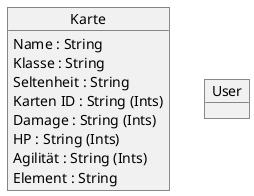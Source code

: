 @startuml

Object Karte{

Name : String
Klasse : String
Seltenheit : String
Karten ID : String (Ints)
Damage : String (Ints)
HP : String (Ints)
Agilität : String (Ints)
Element : String
}

Object User{


}

@enduml